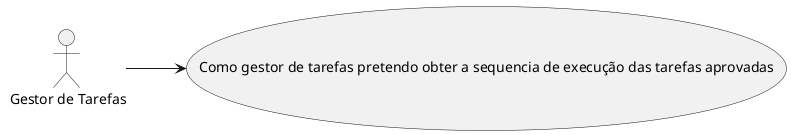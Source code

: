 @startuml
'https://plantuml.com/use-case-diagram

left to right direction
" Gestor de Tarefas" as nobody

nobody --> (Como gestor de tarefas pretendo obter a sequencia de execução das tarefas aprovadas)

@enduml
